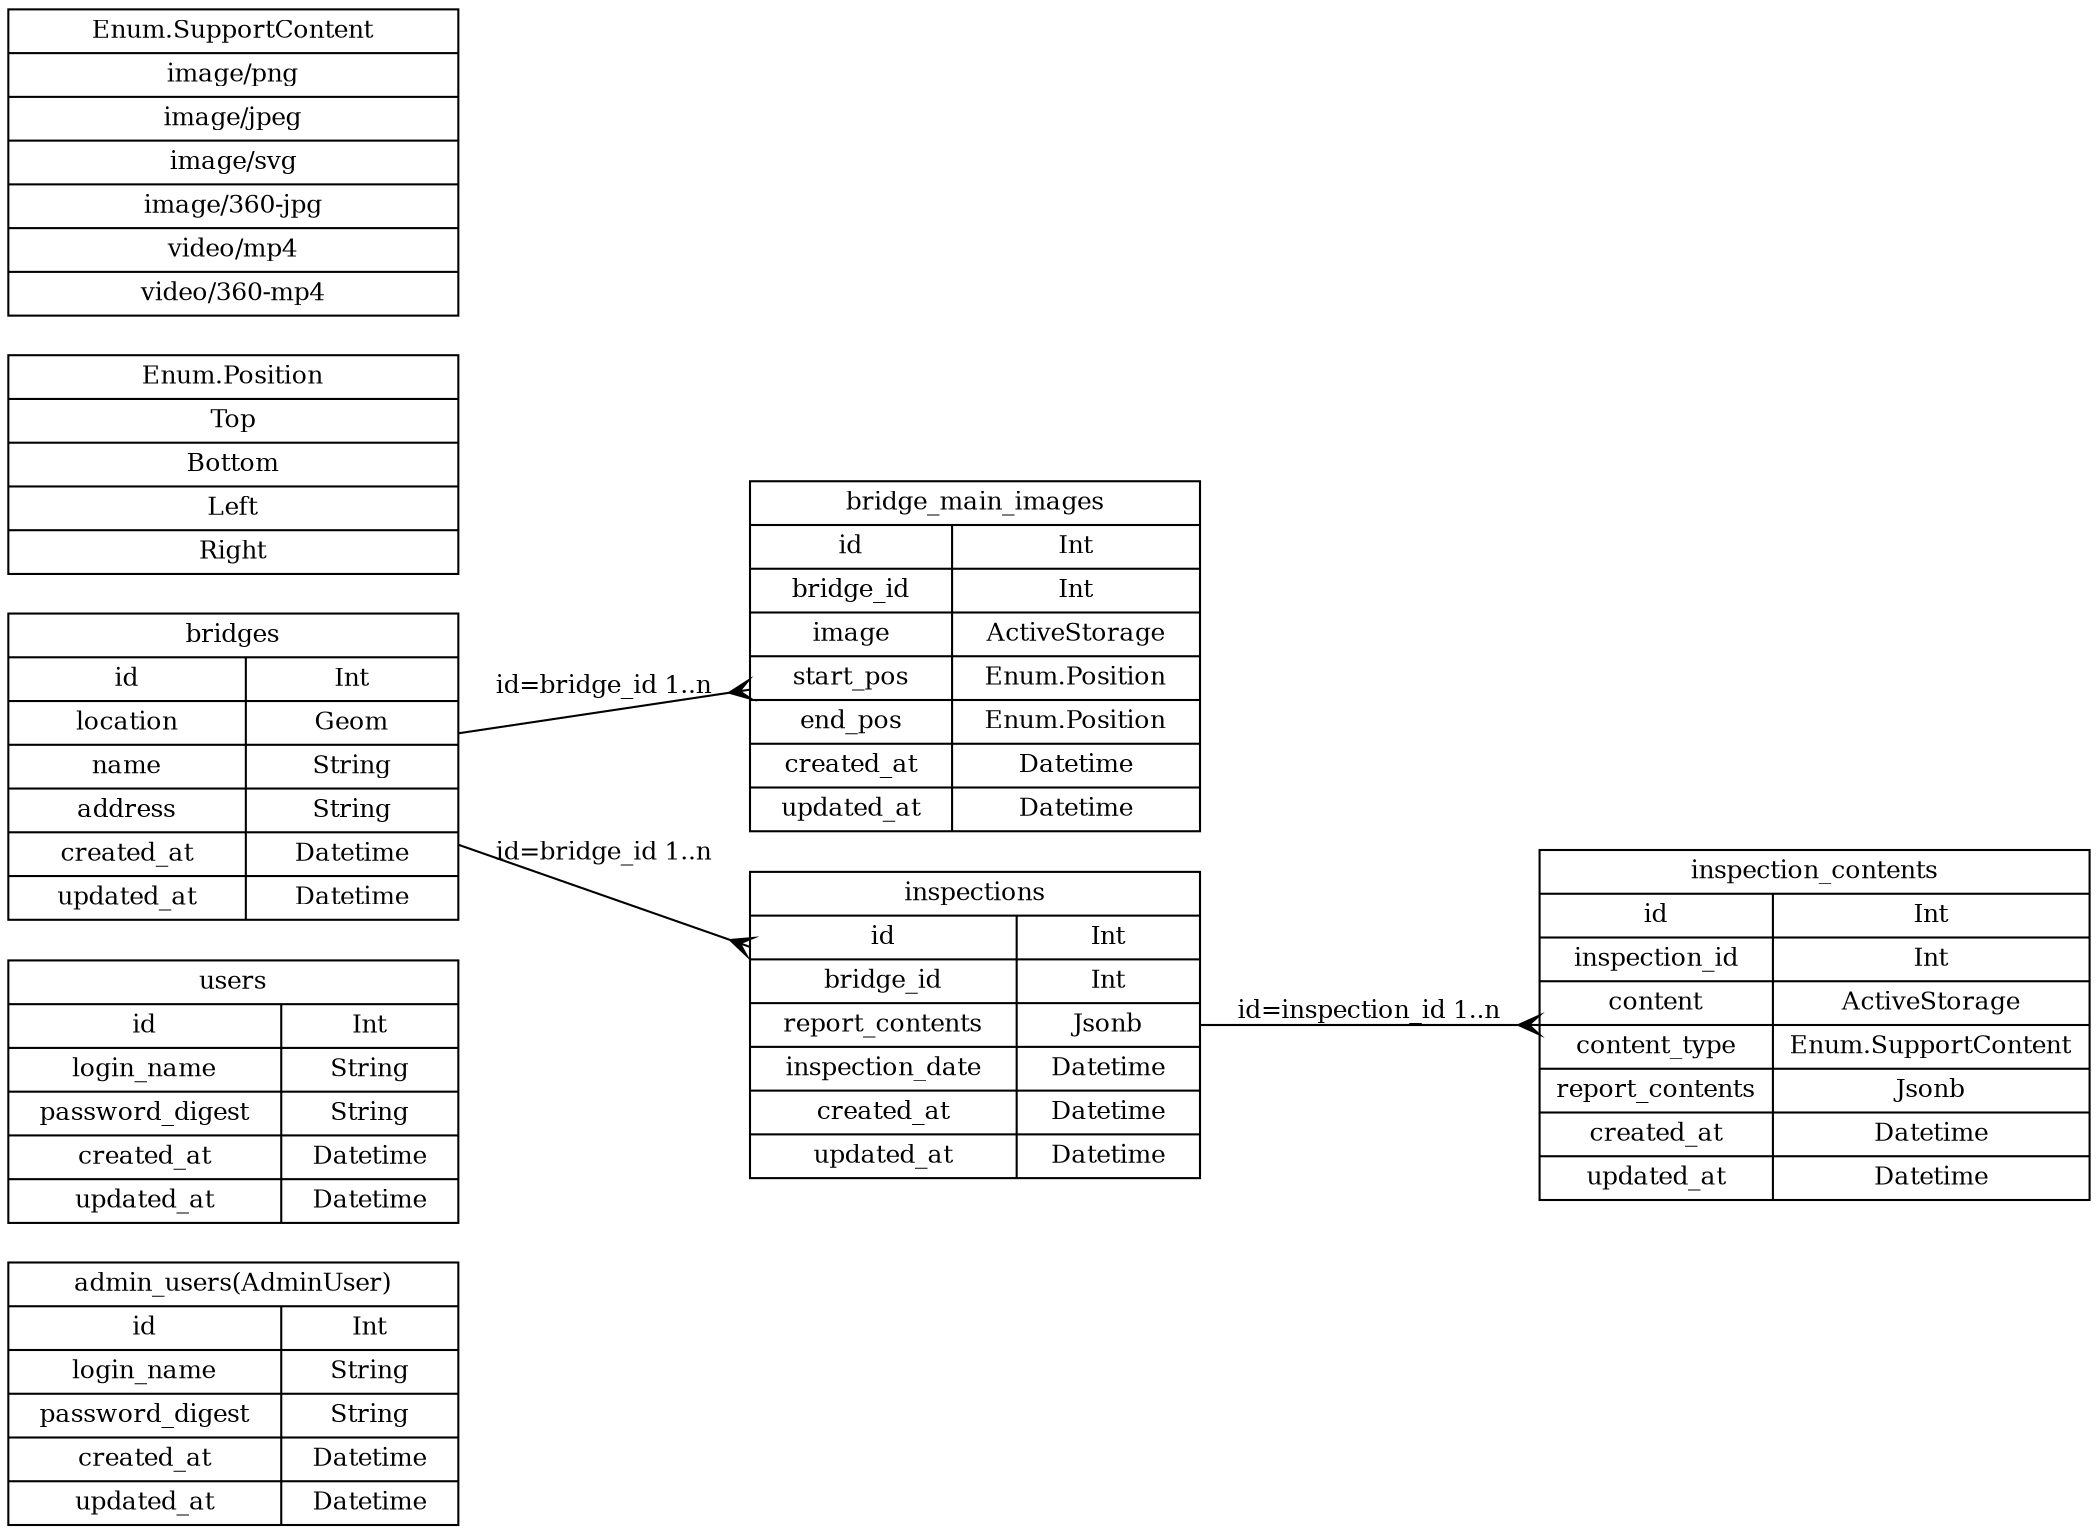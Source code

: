 digraph models {
  // general settings
  graph [rankdir=LR]; // draw graph from left to right
  node [shape=record, fontsize=12, width=3.0]; // fixed font size
  edge [arrowhead=crow, fontsize=12]; // ER diagram

  // nodes
  admin_users [label="admin_users(AdminUser)|{{id|login_name|password_digest|created_at|updated_at}|{Int|String|String|Datetime|Datetime}}"];

  users [label="users|{{id|login_name|password_digest|created_at|updated_at}|{Int|String|String|Datetime|Datetime}}"];

  bridges [label="bridges|{{id|location|name|address|created_at|updated_at}|{Int|Geom|String|String|Datetime|Datetime}}"];

  bridge_main_images [label="bridge_main_images|{{id|bridge_id|image|start_pos|end_pos|created_at|updated_at}|{Int|Int|ActiveStorage|Enum.Position|Enum.Position|Datetime|Datetime}}"];

  inspections [label="inspections|{{id|bridge_id|report_contents|inspection_date|created_at|updated_at}|{Int|Int|Jsonb|Datetime|Datetime|Datetime}}"];

  inspection_contents [label="inspection_contents|{{id|inspection_id|content|content_type|report_contents|created_at|updated_at}|{Int|Int|ActiveStorage|Enum.SupportContent|Jsonb|Datetime|Datetime}}"];

  // enum
  enum_position [label="Enum.Position|{{Top|Bottom|Left|Right}}"];
  enum_support_contents [label="Enum.SupportContent|{{image/png|image/jpeg|image/svg|image/360-jpg|video/mp4|video/360-mp4}}"];

  // edges
  bridges -> bridge_main_images [label="id=bridge_id 1..n"];
  bridges -> inspections [label="id=bridge_id 1..n"];
  inspections -> inspection_contents [label="id=inspection_id 1..n"];
}